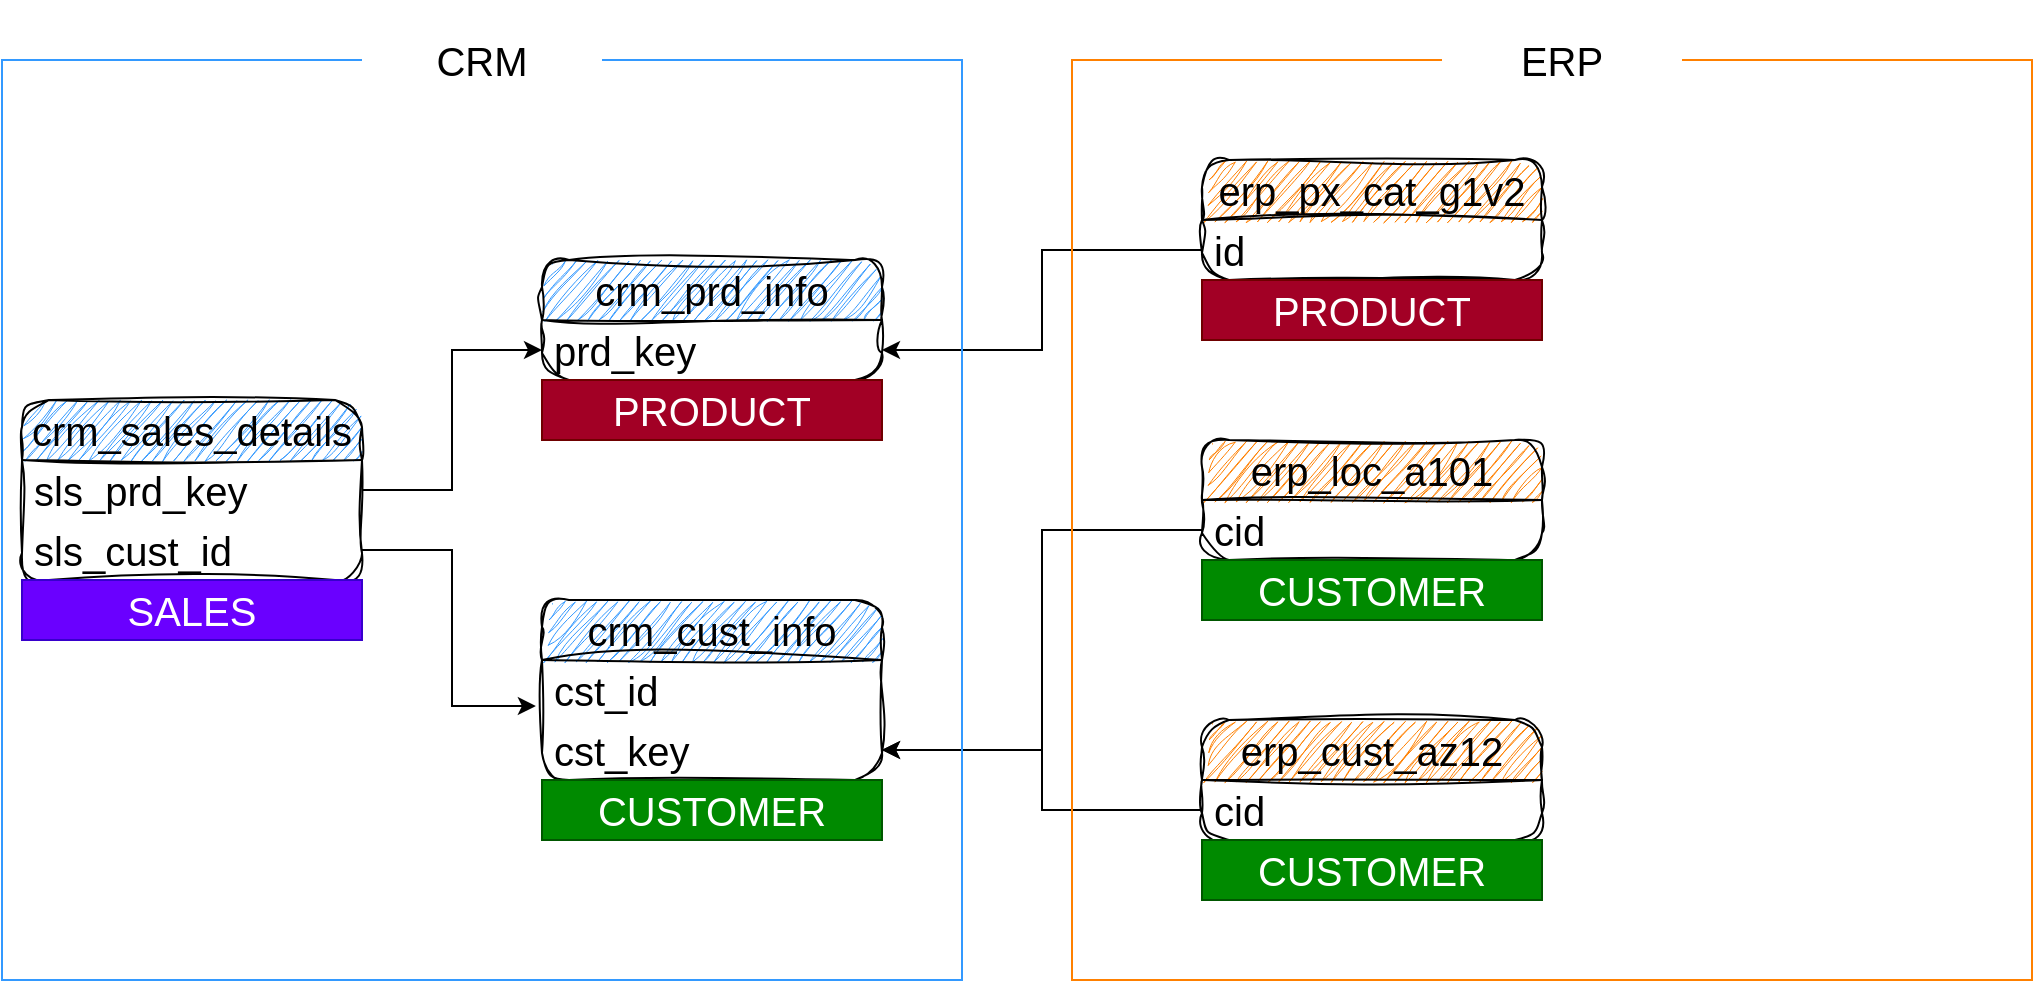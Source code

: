 <mxfile version="28.1.2">
  <diagram name="Page-1" id="ksKuzov_Qk8sHgxxave7">
    <mxGraphModel dx="1426" dy="849" grid="1" gridSize="10" guides="1" tooltips="1" connect="1" arrows="1" fold="1" page="1" pageScale="1" pageWidth="1169" pageHeight="827" math="0" shadow="0">
      <root>
        <mxCell id="0" />
        <mxCell id="1" parent="0" />
        <mxCell id="akArkrjMevfdf9KIDSlY-1" value="crm_cust_info" style="swimlane;fontStyle=0;childLayout=stackLayout;horizontal=1;startSize=30;horizontalStack=0;resizeParent=1;resizeParentMax=0;resizeLast=0;collapsible=1;marginBottom=0;whiteSpace=wrap;html=1;fontSize=20;rounded=1;sketch=1;curveFitting=1;jiggle=2;fillColor=#3399FF;" parent="1" vertex="1">
          <mxGeometry x="320" y="410" width="170" height="90" as="geometry" />
        </mxCell>
        <mxCell id="akArkrjMevfdf9KIDSlY-2" value="cst_id" style="text;strokeColor=none;fillColor=none;align=left;verticalAlign=middle;spacingLeft=4;spacingRight=4;overflow=hidden;points=[[0,0.5],[1,0.5]];portConstraint=eastwest;rotatable=0;whiteSpace=wrap;html=1;fontSize=20;rounded=1;sketch=1;curveFitting=1;jiggle=2;" parent="akArkrjMevfdf9KIDSlY-1" vertex="1">
          <mxGeometry y="30" width="170" height="30" as="geometry" />
        </mxCell>
        <mxCell id="akArkrjMevfdf9KIDSlY-31" value="cst_key" style="text;strokeColor=none;fillColor=none;align=left;verticalAlign=middle;spacingLeft=4;spacingRight=4;overflow=hidden;points=[[0,0.5],[1,0.5]];portConstraint=eastwest;rotatable=0;whiteSpace=wrap;html=1;fontSize=20;rounded=1;sketch=1;curveFitting=1;jiggle=2;" parent="akArkrjMevfdf9KIDSlY-1" vertex="1">
          <mxGeometry y="60" width="170" height="30" as="geometry" />
        </mxCell>
        <mxCell id="akArkrjMevfdf9KIDSlY-5" value="crm_prd_info" style="swimlane;fontStyle=0;childLayout=stackLayout;horizontal=1;startSize=30;horizontalStack=0;resizeParent=1;resizeParentMax=0;resizeLast=0;collapsible=1;marginBottom=0;whiteSpace=wrap;html=1;fontSize=20;rounded=1;sketch=1;curveFitting=1;jiggle=2;fillColor=#3399FF;" parent="1" vertex="1">
          <mxGeometry x="320" y="240" width="170" height="60" as="geometry" />
        </mxCell>
        <mxCell id="akArkrjMevfdf9KIDSlY-7" value="prd_key" style="text;strokeColor=none;fillColor=none;align=left;verticalAlign=middle;spacingLeft=4;spacingRight=4;overflow=hidden;points=[[0,0.5],[1,0.5]];portConstraint=eastwest;rotatable=0;whiteSpace=wrap;html=1;fontSize=20;rounded=1;sketch=1;curveFitting=1;jiggle=2;" parent="akArkrjMevfdf9KIDSlY-5" vertex="1">
          <mxGeometry y="30" width="170" height="30" as="geometry" />
        </mxCell>
        <mxCell id="akArkrjMevfdf9KIDSlY-8" value="crm_sales_details" style="swimlane;fontStyle=0;childLayout=stackLayout;horizontal=1;startSize=30;horizontalStack=0;resizeParent=1;resizeParentMax=0;resizeLast=0;collapsible=1;marginBottom=0;whiteSpace=wrap;html=1;fontSize=20;rounded=1;sketch=1;curveFitting=1;jiggle=2;fillColor=#3399FF;" parent="1" vertex="1">
          <mxGeometry x="60" y="310" width="170" height="90" as="geometry" />
        </mxCell>
        <mxCell id="akArkrjMevfdf9KIDSlY-9" value="sls_prd_key" style="text;strokeColor=none;fillColor=none;align=left;verticalAlign=middle;spacingLeft=4;spacingRight=4;overflow=hidden;points=[[0,0.5],[1,0.5]];portConstraint=eastwest;rotatable=0;whiteSpace=wrap;html=1;fontSize=20;rounded=1;sketch=1;curveFitting=1;jiggle=2;" parent="akArkrjMevfdf9KIDSlY-8" vertex="1">
          <mxGeometry y="30" width="170" height="30" as="geometry" />
        </mxCell>
        <mxCell id="akArkrjMevfdf9KIDSlY-10" value="sls_cust_id" style="text;strokeColor=none;fillColor=none;align=left;verticalAlign=middle;spacingLeft=4;spacingRight=4;overflow=hidden;points=[[0,0.5],[1,0.5]];portConstraint=eastwest;rotatable=0;whiteSpace=wrap;html=1;fontSize=20;rounded=1;sketch=1;curveFitting=1;jiggle=2;" parent="akArkrjMevfdf9KIDSlY-8" vertex="1">
          <mxGeometry y="60" width="170" height="30" as="geometry" />
        </mxCell>
        <mxCell id="akArkrjMevfdf9KIDSlY-12" style="edgeStyle=orthogonalEdgeStyle;rounded=0;orthogonalLoop=1;jettySize=auto;html=1;exitX=1;exitY=0.5;exitDx=0;exitDy=0;entryX=-0.018;entryY=0.767;entryDx=0;entryDy=0;entryPerimeter=0;" parent="1" source="akArkrjMevfdf9KIDSlY-10" target="akArkrjMevfdf9KIDSlY-2" edge="1">
          <mxGeometry relative="1" as="geometry" />
        </mxCell>
        <mxCell id="akArkrjMevfdf9KIDSlY-13" style="edgeStyle=orthogonalEdgeStyle;rounded=0;orthogonalLoop=1;jettySize=auto;html=1;exitX=1;exitY=0.5;exitDx=0;exitDy=0;entryX=0;entryY=0.5;entryDx=0;entryDy=0;" parent="1" source="akArkrjMevfdf9KIDSlY-9" target="akArkrjMevfdf9KIDSlY-7" edge="1">
          <mxGeometry relative="1" as="geometry" />
        </mxCell>
        <mxCell id="akArkrjMevfdf9KIDSlY-15" value="erp_loc_a101" style="swimlane;fontStyle=0;childLayout=stackLayout;horizontal=1;startSize=30;horizontalStack=0;resizeParent=1;resizeParentMax=0;resizeLast=0;collapsible=1;marginBottom=0;whiteSpace=wrap;html=1;fontSize=20;rounded=1;sketch=1;curveFitting=1;jiggle=2;gradientColor=none;fillColor=#FF8000;" parent="1" vertex="1">
          <mxGeometry x="650" y="330" width="170" height="60" as="geometry" />
        </mxCell>
        <mxCell id="akArkrjMevfdf9KIDSlY-16" value="cid" style="text;strokeColor=none;fillColor=none;align=left;verticalAlign=middle;spacingLeft=4;spacingRight=4;overflow=hidden;points=[[0,0.5],[1,0.5]];portConstraint=eastwest;rotatable=0;whiteSpace=wrap;html=1;fontSize=20;rounded=1;sketch=1;curveFitting=1;jiggle=2;" parent="akArkrjMevfdf9KIDSlY-15" vertex="1">
          <mxGeometry y="30" width="170" height="30" as="geometry" />
        </mxCell>
        <mxCell id="akArkrjMevfdf9KIDSlY-17" value="&lt;span style=&quot;&quot;&gt;erp_px_cat_g1v2&lt;/span&gt;" style="swimlane;fontStyle=0;childLayout=stackLayout;horizontal=1;startSize=30;horizontalStack=0;resizeParent=1;resizeParentMax=0;resizeLast=0;collapsible=1;marginBottom=0;whiteSpace=wrap;html=1;fontSize=20;rounded=1;sketch=1;curveFitting=1;jiggle=2;fillColor=#FF8000;labelBackgroundColor=none;" parent="1" vertex="1">
          <mxGeometry x="650" y="190" width="170" height="60" as="geometry" />
        </mxCell>
        <mxCell id="akArkrjMevfdf9KIDSlY-18" value="id" style="text;strokeColor=none;fillColor=none;align=left;verticalAlign=middle;spacingLeft=4;spacingRight=4;overflow=hidden;points=[[0,0.5],[1,0.5]];portConstraint=eastwest;rotatable=0;whiteSpace=wrap;html=1;fontSize=20;rounded=1;sketch=1;curveFitting=1;jiggle=2;" parent="akArkrjMevfdf9KIDSlY-17" vertex="1">
          <mxGeometry y="30" width="170" height="30" as="geometry" />
        </mxCell>
        <mxCell id="akArkrjMevfdf9KIDSlY-19" value="erp_cust_az12" style="swimlane;fontStyle=0;childLayout=stackLayout;horizontal=1;startSize=30;horizontalStack=0;resizeParent=1;resizeParentMax=0;resizeLast=0;collapsible=1;marginBottom=0;whiteSpace=wrap;html=1;fontSize=20;rounded=1;sketch=1;curveFitting=1;jiggle=2;fillColor=#FF8000;" parent="1" vertex="1">
          <mxGeometry x="650" y="470" width="170" height="60" as="geometry" />
        </mxCell>
        <mxCell id="akArkrjMevfdf9KIDSlY-20" value="cid" style="text;strokeColor=none;fillColor=none;align=left;verticalAlign=middle;spacingLeft=4;spacingRight=4;overflow=hidden;points=[[0,0.5],[1,0.5]];portConstraint=eastwest;rotatable=0;whiteSpace=wrap;html=1;fontSize=20;rounded=1;sketch=1;curveFitting=1;jiggle=2;" parent="akArkrjMevfdf9KIDSlY-19" vertex="1">
          <mxGeometry y="30" width="170" height="30" as="geometry" />
        </mxCell>
        <mxCell id="akArkrjMevfdf9KIDSlY-32" style="edgeStyle=orthogonalEdgeStyle;rounded=0;orthogonalLoop=1;jettySize=auto;html=1;entryX=1;entryY=0.5;entryDx=0;entryDy=0;" parent="1" source="akArkrjMevfdf9KIDSlY-20" target="akArkrjMevfdf9KIDSlY-31" edge="1">
          <mxGeometry relative="1" as="geometry" />
        </mxCell>
        <mxCell id="akArkrjMevfdf9KIDSlY-33" style="edgeStyle=orthogonalEdgeStyle;rounded=0;orthogonalLoop=1;jettySize=auto;html=1;" parent="1" source="akArkrjMevfdf9KIDSlY-16" target="akArkrjMevfdf9KIDSlY-31" edge="1">
          <mxGeometry relative="1" as="geometry" />
        </mxCell>
        <mxCell id="akArkrjMevfdf9KIDSlY-34" style="edgeStyle=orthogonalEdgeStyle;rounded=0;orthogonalLoop=1;jettySize=auto;html=1;" parent="1" source="akArkrjMevfdf9KIDSlY-18" target="akArkrjMevfdf9KIDSlY-7" edge="1">
          <mxGeometry relative="1" as="geometry" />
        </mxCell>
        <mxCell id="akArkrjMevfdf9KIDSlY-35" value="" style="rounded=0;whiteSpace=wrap;html=1;fillColor=none;strokeColor=#3399FF;fontColor=#ffffff;" parent="1" vertex="1">
          <mxGeometry x="50" y="140" width="480" height="460" as="geometry" />
        </mxCell>
        <mxCell id="akArkrjMevfdf9KIDSlY-36" value="CRM" style="rounded=0;whiteSpace=wrap;html=1;strokeColor=none;fontSize=20;" parent="1" vertex="1">
          <mxGeometry x="230" y="110" width="120" height="60" as="geometry" />
        </mxCell>
        <mxCell id="akArkrjMevfdf9KIDSlY-37" value="" style="rounded=0;whiteSpace=wrap;html=1;fillColor=none;strokeColor=#FF8000;fontColor=#ffffff;" parent="1" vertex="1">
          <mxGeometry x="585" y="140" width="480" height="460" as="geometry" />
        </mxCell>
        <mxCell id="akArkrjMevfdf9KIDSlY-38" value="ERP" style="rounded=0;whiteSpace=wrap;html=1;strokeColor=none;fontSize=20;" parent="1" vertex="1">
          <mxGeometry x="770" y="110" width="120" height="60" as="geometry" />
        </mxCell>
        <mxCell id="gj9kwCKeAey1CyFXdAEF-1" value="PRODUCT" style="text;html=1;strokeColor=#6F0000;fillColor=#a20025;align=center;verticalAlign=middle;whiteSpace=wrap;overflow=hidden;fontSize=20;fontColor=#ffffff;labelBackgroundColor=none;" parent="1" vertex="1">
          <mxGeometry x="320" y="300" width="170" height="30" as="geometry" />
        </mxCell>
        <mxCell id="gj9kwCKeAey1CyFXdAEF-3" value="PRODUCT" style="text;html=1;strokeColor=#6F0000;fillColor=#a20025;align=center;verticalAlign=middle;whiteSpace=wrap;overflow=hidden;fontSize=20;fontColor=#ffffff;labelBackgroundColor=none;" parent="1" vertex="1">
          <mxGeometry x="650" y="250" width="170" height="30" as="geometry" />
        </mxCell>
        <mxCell id="gj9kwCKeAey1CyFXdAEF-4" value="CUSTOMER" style="text;html=1;strokeColor=#005700;fillColor=#008a00;align=center;verticalAlign=middle;whiteSpace=wrap;overflow=hidden;fontSize=20;fontColor=#ffffff;labelBackgroundColor=none;" parent="1" vertex="1">
          <mxGeometry x="320" y="500" width="170" height="30" as="geometry" />
        </mxCell>
        <mxCell id="gj9kwCKeAey1CyFXdAEF-5" value="CUSTOMER" style="text;html=1;strokeColor=#005700;fillColor=#008a00;align=center;verticalAlign=middle;whiteSpace=wrap;overflow=hidden;fontSize=20;fontColor=#ffffff;labelBackgroundColor=none;" parent="1" vertex="1">
          <mxGeometry x="650" y="390" width="170" height="30" as="geometry" />
        </mxCell>
        <mxCell id="gj9kwCKeAey1CyFXdAEF-6" value="CUSTOMER" style="text;html=1;strokeColor=#005700;fillColor=#008a00;align=center;verticalAlign=middle;whiteSpace=wrap;overflow=hidden;fontSize=20;fontColor=#ffffff;labelBackgroundColor=none;" parent="1" vertex="1">
          <mxGeometry x="650" y="530" width="170" height="30" as="geometry" />
        </mxCell>
        <mxCell id="gj9kwCKeAey1CyFXdAEF-7" value="SALES" style="text;html=1;strokeColor=#3700CC;fillColor=#6a00ff;align=center;verticalAlign=middle;whiteSpace=wrap;overflow=hidden;fontSize=20;fontColor=#ffffff;labelBackgroundColor=none;" parent="1" vertex="1">
          <mxGeometry x="60" y="400" width="170" height="30" as="geometry" />
        </mxCell>
      </root>
    </mxGraphModel>
  </diagram>
</mxfile>
